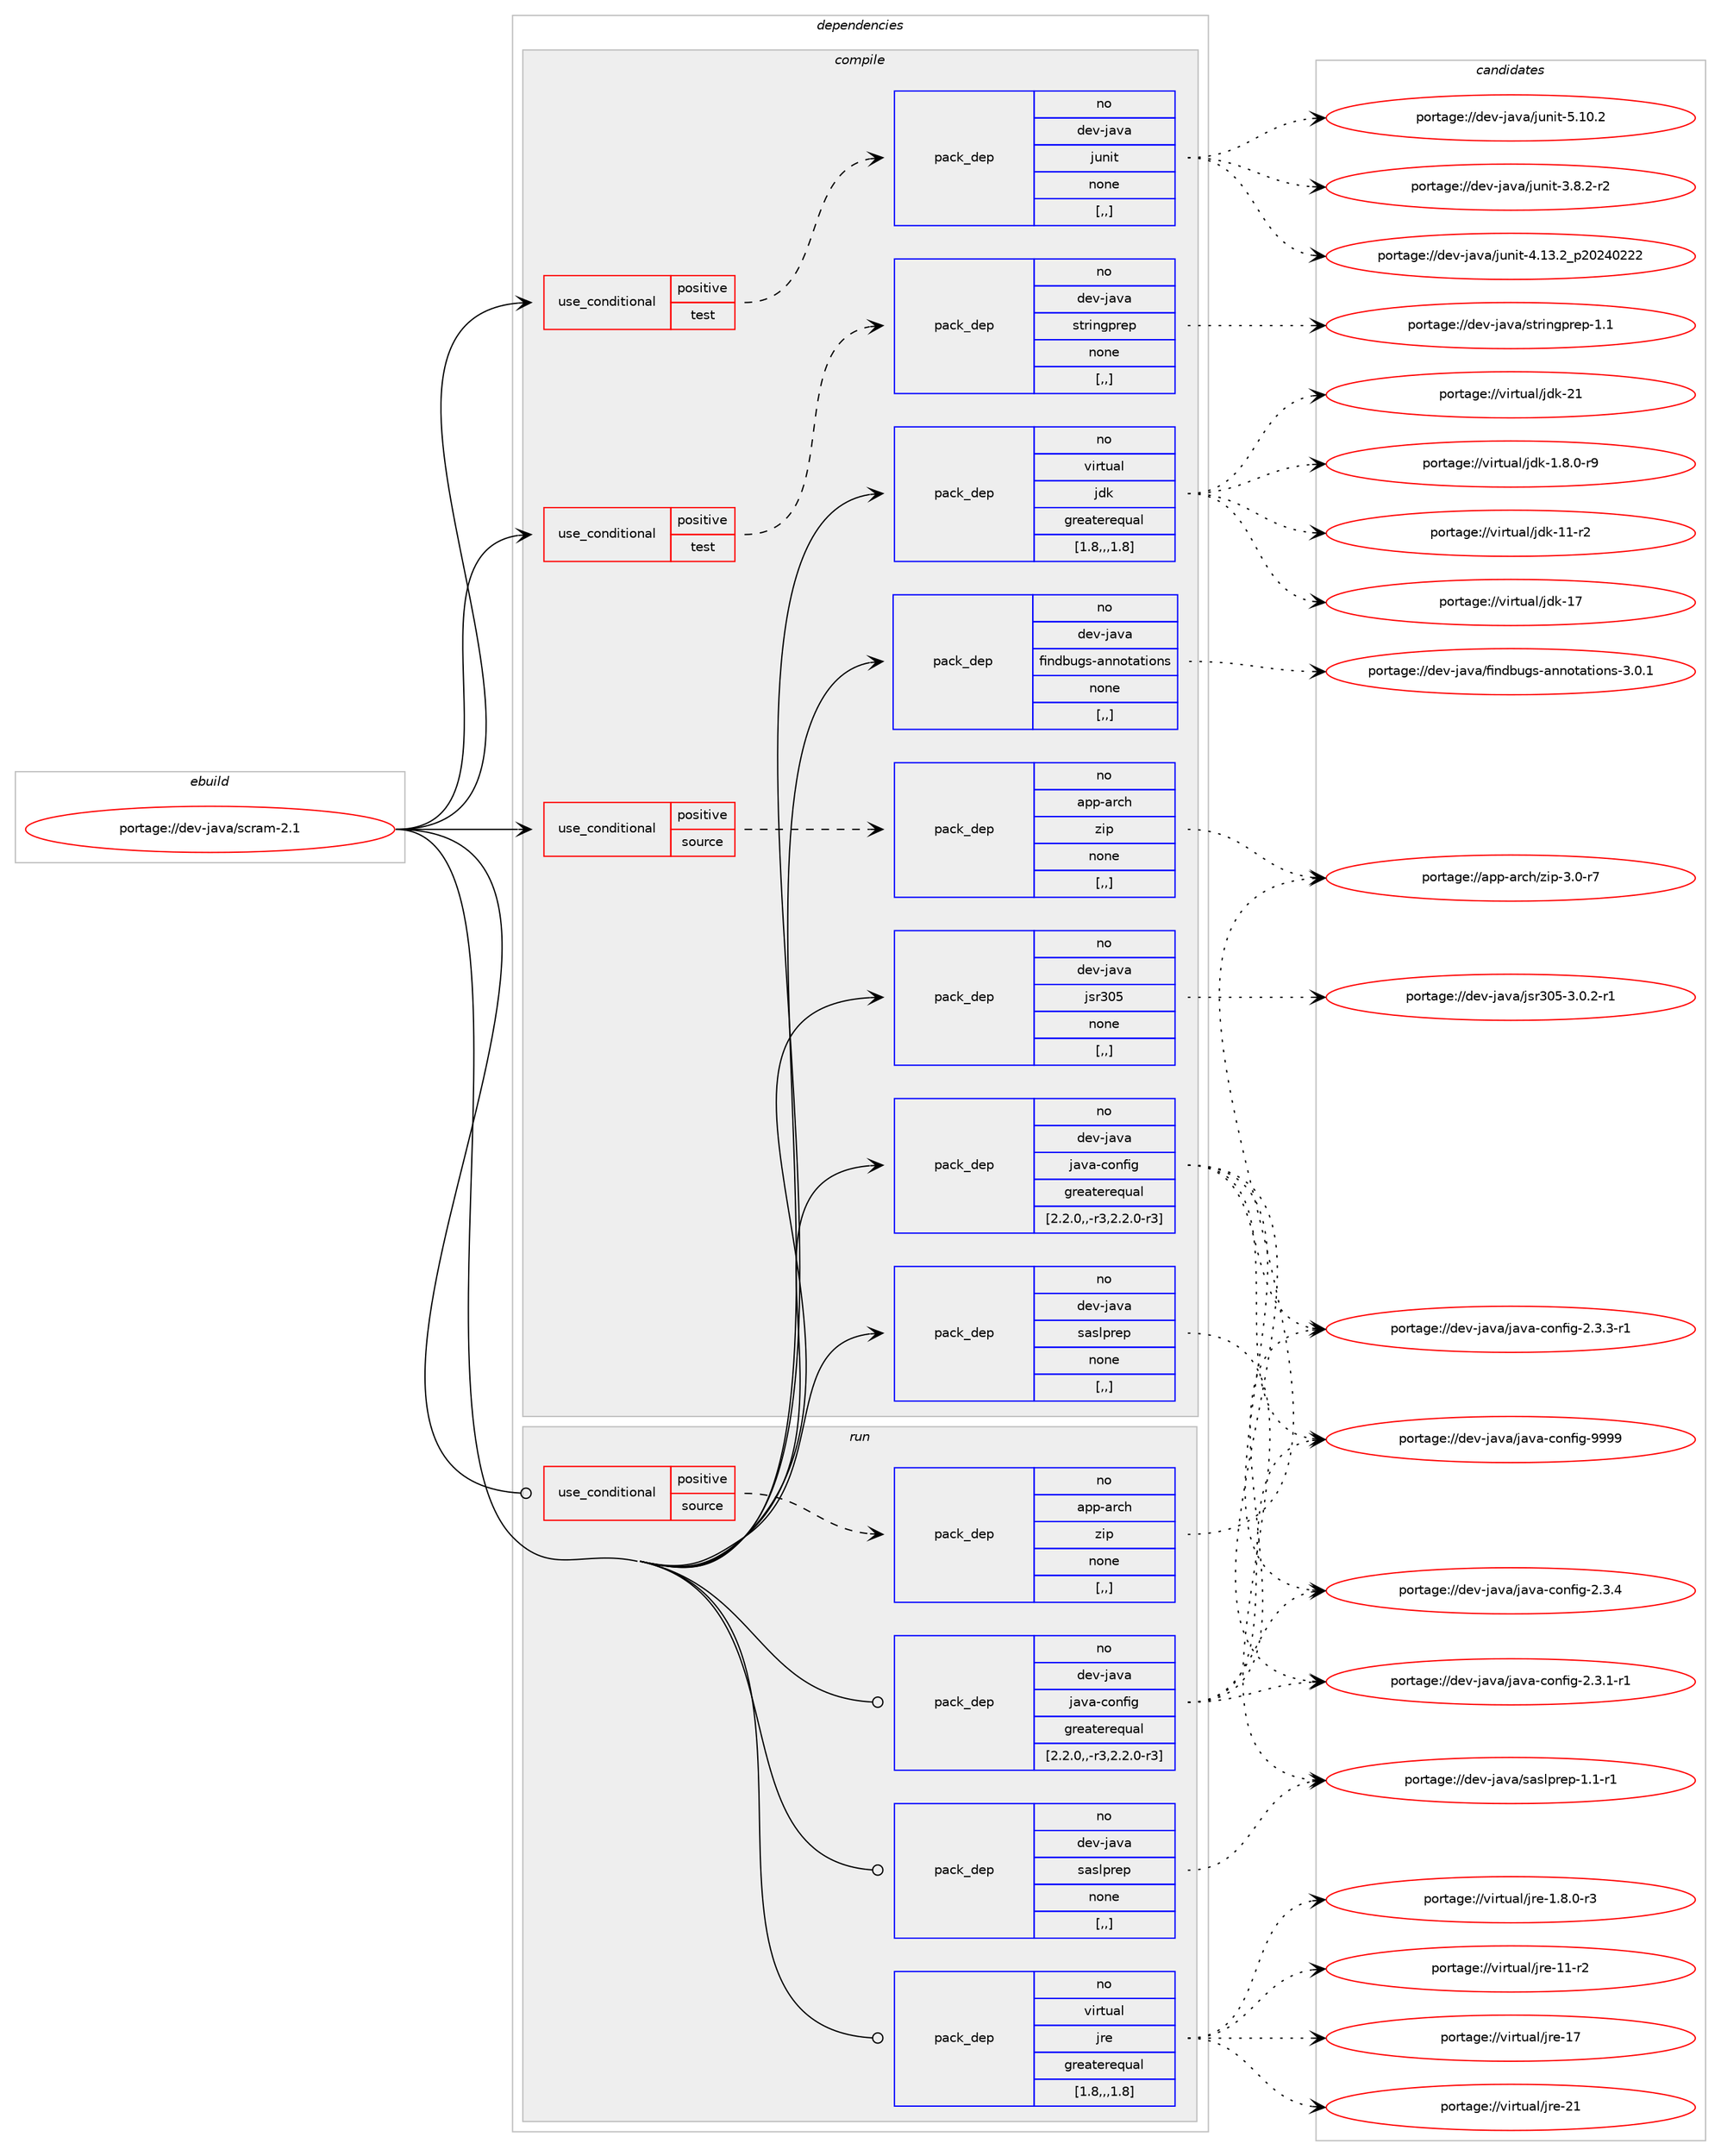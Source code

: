 digraph prolog {

# *************
# Graph options
# *************

newrank=true;
concentrate=true;
compound=true;
graph [rankdir=LR,fontname=Helvetica,fontsize=10,ranksep=1.5];#, ranksep=2.5, nodesep=0.2];
edge  [arrowhead=vee];
node  [fontname=Helvetica,fontsize=10];

# **********
# The ebuild
# **********

subgraph cluster_leftcol {
color=gray;
rank=same;
label=<<i>ebuild</i>>;
id [label="portage://dev-java/scram-2.1", color=red, width=4, href="../dev-java/scram-2.1.svg"];
}

# ****************
# The dependencies
# ****************

subgraph cluster_midcol {
color=gray;
label=<<i>dependencies</i>>;
subgraph cluster_compile {
fillcolor="#eeeeee";
style=filled;
label=<<i>compile</i>>;
subgraph cond21793 {
dependency94827 [label=<<TABLE BORDER="0" CELLBORDER="1" CELLSPACING="0" CELLPADDING="4"><TR><TD ROWSPAN="3" CELLPADDING="10">use_conditional</TD></TR><TR><TD>positive</TD></TR><TR><TD>source</TD></TR></TABLE>>, shape=none, color=red];
subgraph pack72002 {
dependency94828 [label=<<TABLE BORDER="0" CELLBORDER="1" CELLSPACING="0" CELLPADDING="4" WIDTH="220"><TR><TD ROWSPAN="6" CELLPADDING="30">pack_dep</TD></TR><TR><TD WIDTH="110">no</TD></TR><TR><TD>app-arch</TD></TR><TR><TD>zip</TD></TR><TR><TD>none</TD></TR><TR><TD>[,,]</TD></TR></TABLE>>, shape=none, color=blue];
}
dependency94827:e -> dependency94828:w [weight=20,style="dashed",arrowhead="vee"];
}
id:e -> dependency94827:w [weight=20,style="solid",arrowhead="vee"];
subgraph cond21794 {
dependency94829 [label=<<TABLE BORDER="0" CELLBORDER="1" CELLSPACING="0" CELLPADDING="4"><TR><TD ROWSPAN="3" CELLPADDING="10">use_conditional</TD></TR><TR><TD>positive</TD></TR><TR><TD>test</TD></TR></TABLE>>, shape=none, color=red];
subgraph pack72003 {
dependency94830 [label=<<TABLE BORDER="0" CELLBORDER="1" CELLSPACING="0" CELLPADDING="4" WIDTH="220"><TR><TD ROWSPAN="6" CELLPADDING="30">pack_dep</TD></TR><TR><TD WIDTH="110">no</TD></TR><TR><TD>dev-java</TD></TR><TR><TD>junit</TD></TR><TR><TD>none</TD></TR><TR><TD>[,,]</TD></TR></TABLE>>, shape=none, color=blue];
}
dependency94829:e -> dependency94830:w [weight=20,style="dashed",arrowhead="vee"];
}
id:e -> dependency94829:w [weight=20,style="solid",arrowhead="vee"];
subgraph cond21795 {
dependency94831 [label=<<TABLE BORDER="0" CELLBORDER="1" CELLSPACING="0" CELLPADDING="4"><TR><TD ROWSPAN="3" CELLPADDING="10">use_conditional</TD></TR><TR><TD>positive</TD></TR><TR><TD>test</TD></TR></TABLE>>, shape=none, color=red];
subgraph pack72004 {
dependency94832 [label=<<TABLE BORDER="0" CELLBORDER="1" CELLSPACING="0" CELLPADDING="4" WIDTH="220"><TR><TD ROWSPAN="6" CELLPADDING="30">pack_dep</TD></TR><TR><TD WIDTH="110">no</TD></TR><TR><TD>dev-java</TD></TR><TR><TD>stringprep</TD></TR><TR><TD>none</TD></TR><TR><TD>[,,]</TD></TR></TABLE>>, shape=none, color=blue];
}
dependency94831:e -> dependency94832:w [weight=20,style="dashed",arrowhead="vee"];
}
id:e -> dependency94831:w [weight=20,style="solid",arrowhead="vee"];
subgraph pack72005 {
dependency94833 [label=<<TABLE BORDER="0" CELLBORDER="1" CELLSPACING="0" CELLPADDING="4" WIDTH="220"><TR><TD ROWSPAN="6" CELLPADDING="30">pack_dep</TD></TR><TR><TD WIDTH="110">no</TD></TR><TR><TD>dev-java</TD></TR><TR><TD>findbugs-annotations</TD></TR><TR><TD>none</TD></TR><TR><TD>[,,]</TD></TR></TABLE>>, shape=none, color=blue];
}
id:e -> dependency94833:w [weight=20,style="solid",arrowhead="vee"];
subgraph pack72006 {
dependency94834 [label=<<TABLE BORDER="0" CELLBORDER="1" CELLSPACING="0" CELLPADDING="4" WIDTH="220"><TR><TD ROWSPAN="6" CELLPADDING="30">pack_dep</TD></TR><TR><TD WIDTH="110">no</TD></TR><TR><TD>dev-java</TD></TR><TR><TD>java-config</TD></TR><TR><TD>greaterequal</TD></TR><TR><TD>[2.2.0,,-r3,2.2.0-r3]</TD></TR></TABLE>>, shape=none, color=blue];
}
id:e -> dependency94834:w [weight=20,style="solid",arrowhead="vee"];
subgraph pack72007 {
dependency94835 [label=<<TABLE BORDER="0" CELLBORDER="1" CELLSPACING="0" CELLPADDING="4" WIDTH="220"><TR><TD ROWSPAN="6" CELLPADDING="30">pack_dep</TD></TR><TR><TD WIDTH="110">no</TD></TR><TR><TD>dev-java</TD></TR><TR><TD>jsr305</TD></TR><TR><TD>none</TD></TR><TR><TD>[,,]</TD></TR></TABLE>>, shape=none, color=blue];
}
id:e -> dependency94835:w [weight=20,style="solid",arrowhead="vee"];
subgraph pack72008 {
dependency94836 [label=<<TABLE BORDER="0" CELLBORDER="1" CELLSPACING="0" CELLPADDING="4" WIDTH="220"><TR><TD ROWSPAN="6" CELLPADDING="30">pack_dep</TD></TR><TR><TD WIDTH="110">no</TD></TR><TR><TD>dev-java</TD></TR><TR><TD>saslprep</TD></TR><TR><TD>none</TD></TR><TR><TD>[,,]</TD></TR></TABLE>>, shape=none, color=blue];
}
id:e -> dependency94836:w [weight=20,style="solid",arrowhead="vee"];
subgraph pack72009 {
dependency94837 [label=<<TABLE BORDER="0" CELLBORDER="1" CELLSPACING="0" CELLPADDING="4" WIDTH="220"><TR><TD ROWSPAN="6" CELLPADDING="30">pack_dep</TD></TR><TR><TD WIDTH="110">no</TD></TR><TR><TD>virtual</TD></TR><TR><TD>jdk</TD></TR><TR><TD>greaterequal</TD></TR><TR><TD>[1.8,,,1.8]</TD></TR></TABLE>>, shape=none, color=blue];
}
id:e -> dependency94837:w [weight=20,style="solid",arrowhead="vee"];
}
subgraph cluster_compileandrun {
fillcolor="#eeeeee";
style=filled;
label=<<i>compile and run</i>>;
}
subgraph cluster_run {
fillcolor="#eeeeee";
style=filled;
label=<<i>run</i>>;
subgraph cond21796 {
dependency94838 [label=<<TABLE BORDER="0" CELLBORDER="1" CELLSPACING="0" CELLPADDING="4"><TR><TD ROWSPAN="3" CELLPADDING="10">use_conditional</TD></TR><TR><TD>positive</TD></TR><TR><TD>source</TD></TR></TABLE>>, shape=none, color=red];
subgraph pack72010 {
dependency94839 [label=<<TABLE BORDER="0" CELLBORDER="1" CELLSPACING="0" CELLPADDING="4" WIDTH="220"><TR><TD ROWSPAN="6" CELLPADDING="30">pack_dep</TD></TR><TR><TD WIDTH="110">no</TD></TR><TR><TD>app-arch</TD></TR><TR><TD>zip</TD></TR><TR><TD>none</TD></TR><TR><TD>[,,]</TD></TR></TABLE>>, shape=none, color=blue];
}
dependency94838:e -> dependency94839:w [weight=20,style="dashed",arrowhead="vee"];
}
id:e -> dependency94838:w [weight=20,style="solid",arrowhead="odot"];
subgraph pack72011 {
dependency94840 [label=<<TABLE BORDER="0" CELLBORDER="1" CELLSPACING="0" CELLPADDING="4" WIDTH="220"><TR><TD ROWSPAN="6" CELLPADDING="30">pack_dep</TD></TR><TR><TD WIDTH="110">no</TD></TR><TR><TD>dev-java</TD></TR><TR><TD>java-config</TD></TR><TR><TD>greaterequal</TD></TR><TR><TD>[2.2.0,,-r3,2.2.0-r3]</TD></TR></TABLE>>, shape=none, color=blue];
}
id:e -> dependency94840:w [weight=20,style="solid",arrowhead="odot"];
subgraph pack72012 {
dependency94841 [label=<<TABLE BORDER="0" CELLBORDER="1" CELLSPACING="0" CELLPADDING="4" WIDTH="220"><TR><TD ROWSPAN="6" CELLPADDING="30">pack_dep</TD></TR><TR><TD WIDTH="110">no</TD></TR><TR><TD>dev-java</TD></TR><TR><TD>saslprep</TD></TR><TR><TD>none</TD></TR><TR><TD>[,,]</TD></TR></TABLE>>, shape=none, color=blue];
}
id:e -> dependency94841:w [weight=20,style="solid",arrowhead="odot"];
subgraph pack72013 {
dependency94842 [label=<<TABLE BORDER="0" CELLBORDER="1" CELLSPACING="0" CELLPADDING="4" WIDTH="220"><TR><TD ROWSPAN="6" CELLPADDING="30">pack_dep</TD></TR><TR><TD WIDTH="110">no</TD></TR><TR><TD>virtual</TD></TR><TR><TD>jre</TD></TR><TR><TD>greaterequal</TD></TR><TR><TD>[1.8,,,1.8]</TD></TR></TABLE>>, shape=none, color=blue];
}
id:e -> dependency94842:w [weight=20,style="solid",arrowhead="odot"];
}
}

# **************
# The candidates
# **************

subgraph cluster_choices {
rank=same;
color=gray;
label=<<i>candidates</i>>;

subgraph choice72002 {
color=black;
nodesep=1;
choice9711211245971149910447122105112455146484511455 [label="portage://app-arch/zip-3.0-r7", color=red, width=4,href="../app-arch/zip-3.0-r7.svg"];
dependency94828:e -> choice9711211245971149910447122105112455146484511455:w [style=dotted,weight="100"];
}
subgraph choice72003 {
color=black;
nodesep=1;
choice100101118451069711897471061171101051164551465646504511450 [label="portage://dev-java/junit-3.8.2-r2", color=red, width=4,href="../dev-java/junit-3.8.2-r2.svg"];
choice1001011184510697118974710611711010511645524649514650951125048505248505050 [label="portage://dev-java/junit-4.13.2_p20240222", color=red, width=4,href="../dev-java/junit-4.13.2_p20240222.svg"];
choice1001011184510697118974710611711010511645534649484650 [label="portage://dev-java/junit-5.10.2", color=red, width=4,href="../dev-java/junit-5.10.2.svg"];
dependency94830:e -> choice100101118451069711897471061171101051164551465646504511450:w [style=dotted,weight="100"];
dependency94830:e -> choice1001011184510697118974710611711010511645524649514650951125048505248505050:w [style=dotted,weight="100"];
dependency94830:e -> choice1001011184510697118974710611711010511645534649484650:w [style=dotted,weight="100"];
}
subgraph choice72004 {
color=black;
nodesep=1;
choice1001011184510697118974711511611410511010311211410111245494649 [label="portage://dev-java/stringprep-1.1", color=red, width=4,href="../dev-java/stringprep-1.1.svg"];
dependency94832:e -> choice1001011184510697118974711511611410511010311211410111245494649:w [style=dotted,weight="100"];
}
subgraph choice72005 {
color=black;
nodesep=1;
choice1001011184510697118974710210511010098117103115459711011011111697116105111110115455146484649 [label="portage://dev-java/findbugs-annotations-3.0.1", color=red, width=4,href="../dev-java/findbugs-annotations-3.0.1.svg"];
dependency94833:e -> choice1001011184510697118974710210511010098117103115459711011011111697116105111110115455146484649:w [style=dotted,weight="100"];
}
subgraph choice72006 {
color=black;
nodesep=1;
choice10010111845106971189747106971189745991111101021051034550465146494511449 [label="portage://dev-java/java-config-2.3.1-r1", color=red, width=4,href="../dev-java/java-config-2.3.1-r1.svg"];
choice10010111845106971189747106971189745991111101021051034550465146514511449 [label="portage://dev-java/java-config-2.3.3-r1", color=red, width=4,href="../dev-java/java-config-2.3.3-r1.svg"];
choice1001011184510697118974710697118974599111110102105103455046514652 [label="portage://dev-java/java-config-2.3.4", color=red, width=4,href="../dev-java/java-config-2.3.4.svg"];
choice10010111845106971189747106971189745991111101021051034557575757 [label="portage://dev-java/java-config-9999", color=red, width=4,href="../dev-java/java-config-9999.svg"];
dependency94834:e -> choice10010111845106971189747106971189745991111101021051034550465146494511449:w [style=dotted,weight="100"];
dependency94834:e -> choice10010111845106971189747106971189745991111101021051034550465146514511449:w [style=dotted,weight="100"];
dependency94834:e -> choice1001011184510697118974710697118974599111110102105103455046514652:w [style=dotted,weight="100"];
dependency94834:e -> choice10010111845106971189747106971189745991111101021051034557575757:w [style=dotted,weight="100"];
}
subgraph choice72007 {
color=black;
nodesep=1;
choice100101118451069711897471061151145148534551464846504511449 [label="portage://dev-java/jsr305-3.0.2-r1", color=red, width=4,href="../dev-java/jsr305-3.0.2-r1.svg"];
dependency94835:e -> choice100101118451069711897471061151145148534551464846504511449:w [style=dotted,weight="100"];
}
subgraph choice72008 {
color=black;
nodesep=1;
choice1001011184510697118974711597115108112114101112454946494511449 [label="portage://dev-java/saslprep-1.1-r1", color=red, width=4,href="../dev-java/saslprep-1.1-r1.svg"];
dependency94836:e -> choice1001011184510697118974711597115108112114101112454946494511449:w [style=dotted,weight="100"];
}
subgraph choice72009 {
color=black;
nodesep=1;
choice11810511411611797108471061001074549465646484511457 [label="portage://virtual/jdk-1.8.0-r9", color=red, width=4,href="../virtual/jdk-1.8.0-r9.svg"];
choice11810511411611797108471061001074549494511450 [label="portage://virtual/jdk-11-r2", color=red, width=4,href="../virtual/jdk-11-r2.svg"];
choice1181051141161179710847106100107454955 [label="portage://virtual/jdk-17", color=red, width=4,href="../virtual/jdk-17.svg"];
choice1181051141161179710847106100107455049 [label="portage://virtual/jdk-21", color=red, width=4,href="../virtual/jdk-21.svg"];
dependency94837:e -> choice11810511411611797108471061001074549465646484511457:w [style=dotted,weight="100"];
dependency94837:e -> choice11810511411611797108471061001074549494511450:w [style=dotted,weight="100"];
dependency94837:e -> choice1181051141161179710847106100107454955:w [style=dotted,weight="100"];
dependency94837:e -> choice1181051141161179710847106100107455049:w [style=dotted,weight="100"];
}
subgraph choice72010 {
color=black;
nodesep=1;
choice9711211245971149910447122105112455146484511455 [label="portage://app-arch/zip-3.0-r7", color=red, width=4,href="../app-arch/zip-3.0-r7.svg"];
dependency94839:e -> choice9711211245971149910447122105112455146484511455:w [style=dotted,weight="100"];
}
subgraph choice72011 {
color=black;
nodesep=1;
choice10010111845106971189747106971189745991111101021051034550465146494511449 [label="portage://dev-java/java-config-2.3.1-r1", color=red, width=4,href="../dev-java/java-config-2.3.1-r1.svg"];
choice10010111845106971189747106971189745991111101021051034550465146514511449 [label="portage://dev-java/java-config-2.3.3-r1", color=red, width=4,href="../dev-java/java-config-2.3.3-r1.svg"];
choice1001011184510697118974710697118974599111110102105103455046514652 [label="portage://dev-java/java-config-2.3.4", color=red, width=4,href="../dev-java/java-config-2.3.4.svg"];
choice10010111845106971189747106971189745991111101021051034557575757 [label="portage://dev-java/java-config-9999", color=red, width=4,href="../dev-java/java-config-9999.svg"];
dependency94840:e -> choice10010111845106971189747106971189745991111101021051034550465146494511449:w [style=dotted,weight="100"];
dependency94840:e -> choice10010111845106971189747106971189745991111101021051034550465146514511449:w [style=dotted,weight="100"];
dependency94840:e -> choice1001011184510697118974710697118974599111110102105103455046514652:w [style=dotted,weight="100"];
dependency94840:e -> choice10010111845106971189747106971189745991111101021051034557575757:w [style=dotted,weight="100"];
}
subgraph choice72012 {
color=black;
nodesep=1;
choice1001011184510697118974711597115108112114101112454946494511449 [label="portage://dev-java/saslprep-1.1-r1", color=red, width=4,href="../dev-java/saslprep-1.1-r1.svg"];
dependency94841:e -> choice1001011184510697118974711597115108112114101112454946494511449:w [style=dotted,weight="100"];
}
subgraph choice72013 {
color=black;
nodesep=1;
choice11810511411611797108471061141014549465646484511451 [label="portage://virtual/jre-1.8.0-r3", color=red, width=4,href="../virtual/jre-1.8.0-r3.svg"];
choice11810511411611797108471061141014549494511450 [label="portage://virtual/jre-11-r2", color=red, width=4,href="../virtual/jre-11-r2.svg"];
choice1181051141161179710847106114101454955 [label="portage://virtual/jre-17", color=red, width=4,href="../virtual/jre-17.svg"];
choice1181051141161179710847106114101455049 [label="portage://virtual/jre-21", color=red, width=4,href="../virtual/jre-21.svg"];
dependency94842:e -> choice11810511411611797108471061141014549465646484511451:w [style=dotted,weight="100"];
dependency94842:e -> choice11810511411611797108471061141014549494511450:w [style=dotted,weight="100"];
dependency94842:e -> choice1181051141161179710847106114101454955:w [style=dotted,weight="100"];
dependency94842:e -> choice1181051141161179710847106114101455049:w [style=dotted,weight="100"];
}
}

}
